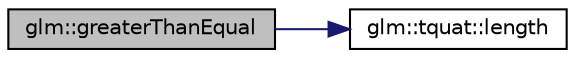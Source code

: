 digraph "glm::greaterThanEqual"
{
 // LATEX_PDF_SIZE
  edge [fontname="Helvetica",fontsize="10",labelfontname="Helvetica",labelfontsize="10"];
  node [fontname="Helvetica",fontsize="10",shape=record];
  rankdir="LR";
  Node1 [label="glm::greaterThanEqual",height=0.2,width=0.4,color="black", fillcolor="grey75", style="filled", fontcolor="black",tooltip=" "];
  Node1 -> Node2 [color="midnightblue",fontsize="10",style="solid",fontname="Helvetica"];
  Node2 [label="glm::tquat::length",height=0.2,width=0.4,color="black", fillcolor="white", style="filled",URL="$structglm_1_1tquat.html#a0580a3d29f748f91ae9f1410e589b925",tooltip="Return the count of components of a quaternion."];
}
